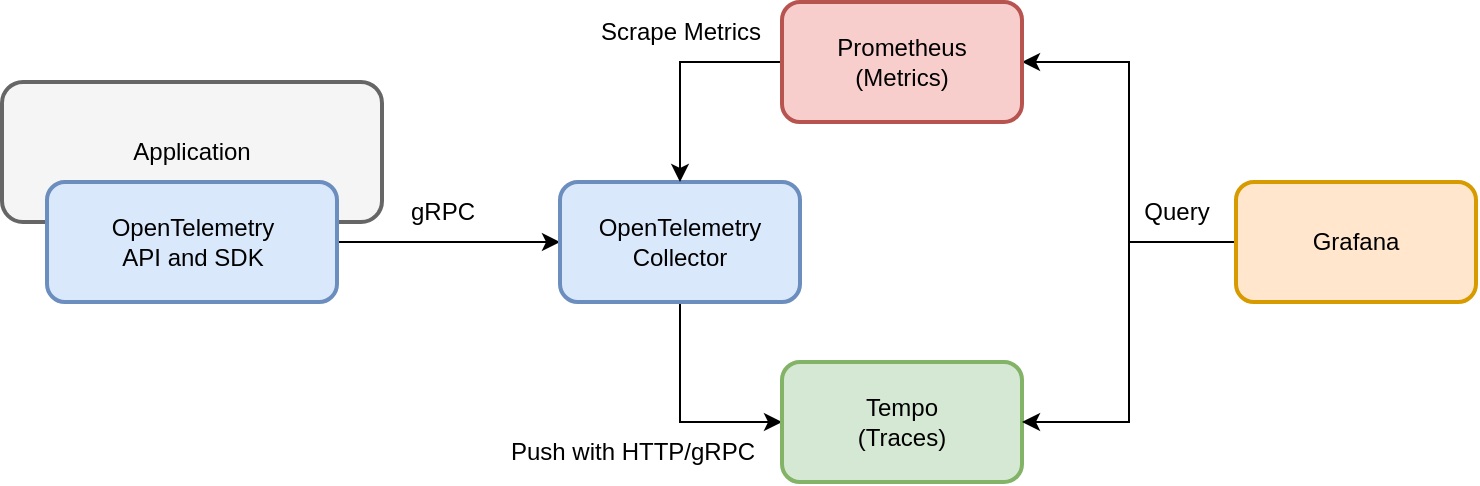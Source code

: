 <mxfile>
    <diagram id="PSwkkRA805_FCD7kwvl0" name="Page-1">
        <mxGraphModel dx="1032" dy="827" grid="1" gridSize="10" guides="1" tooltips="1" connect="1" arrows="1" fold="1" page="1" pageScale="1" pageWidth="827" pageHeight="1169" background="#ffffff" math="0" shadow="0">
            <root>
                <mxCell id="0"/>
                <mxCell id="1" parent="0"/>
                <mxCell id="wMrmKSV0DdAB6P1zYzrE-1" value="Application" style="rounded=1;whiteSpace=wrap;html=1;strokeWidth=2;fillColor=#f5f5f5;fontColor=#000000;strokeColor=#666666;" parent="1" vertex="1">
                    <mxGeometry x="40" y="170" width="190" height="70" as="geometry"/>
                </mxCell>
                <mxCell id="4" style="edgeStyle=none;html=1;exitX=1;exitY=0.5;exitDx=0;exitDy=0;fontColor=#000000;strokeColor=#000000;" parent="1" source="wMrmKSV0DdAB6P1zYzrE-3" target="wMrmKSV0DdAB6P1zYzrE-4" edge="1">
                    <mxGeometry relative="1" as="geometry"/>
                </mxCell>
                <mxCell id="wMrmKSV0DdAB6P1zYzrE-3" value="OpenTelemetry&lt;br&gt;API and SDK" style="rounded=1;whiteSpace=wrap;html=1;strokeWidth=2;fillColor=#dae8fc;strokeColor=#6c8ebf;fontColor=#000000;" parent="1" vertex="1">
                    <mxGeometry x="62.5" y="220" width="145" height="60" as="geometry"/>
                </mxCell>
                <mxCell id="13" style="edgeStyle=orthogonalEdgeStyle;html=1;exitX=0.5;exitY=1;exitDx=0;exitDy=0;entryX=0;entryY=0.5;entryDx=0;entryDy=0;rounded=0;fontColor=#000000;strokeColor=#000000;" parent="1" source="wMrmKSV0DdAB6P1zYzrE-4" target="wMrmKSV0DdAB6P1zYzrE-5" edge="1">
                    <mxGeometry relative="1" as="geometry"/>
                </mxCell>
                <mxCell id="wMrmKSV0DdAB6P1zYzrE-4" value="OpenTelemetry Collector" style="rounded=1;whiteSpace=wrap;html=1;strokeWidth=2;fillColor=#dae8fc;strokeColor=#6c8ebf;fontColor=#000000;" parent="1" vertex="1">
                    <mxGeometry x="319" y="220" width="120" height="60" as="geometry"/>
                </mxCell>
                <mxCell id="wMrmKSV0DdAB6P1zYzrE-5" value="Tempo&lt;br&gt;(Traces)" style="rounded=1;whiteSpace=wrap;html=1;strokeWidth=2;fillColor=#d5e8d4;strokeColor=#82b366;fontColor=#000000;" parent="1" vertex="1">
                    <mxGeometry x="430" y="310" width="120" height="60" as="geometry"/>
                </mxCell>
                <mxCell id="7" style="edgeStyle=orthogonalEdgeStyle;html=1;exitX=0;exitY=0.5;exitDx=0;exitDy=0;entryX=1;entryY=0.5;entryDx=0;entryDy=0;rounded=0;fontColor=#000000;strokeColor=#000000;" parent="1" source="wMrmKSV0DdAB6P1zYzrE-9" target="6" edge="1">
                    <mxGeometry relative="1" as="geometry"/>
                </mxCell>
                <mxCell id="8" style="edgeStyle=orthogonalEdgeStyle;html=1;exitX=0;exitY=0.5;exitDx=0;exitDy=0;entryX=1;entryY=0.5;entryDx=0;entryDy=0;rounded=0;fontColor=#000000;strokeColor=#000000;" parent="1" source="wMrmKSV0DdAB6P1zYzrE-9" target="wMrmKSV0DdAB6P1zYzrE-5" edge="1">
                    <mxGeometry relative="1" as="geometry">
                        <mxPoint x="670" y="350" as="targetPoint"/>
                    </mxGeometry>
                </mxCell>
                <mxCell id="wMrmKSV0DdAB6P1zYzrE-9" value="Grafana" style="rounded=1;whiteSpace=wrap;html=1;strokeWidth=2;fillColor=#ffe6cc;strokeColor=#d79b00;fontColor=#000000;" parent="1" vertex="1">
                    <mxGeometry x="657" y="220" width="120" height="60" as="geometry"/>
                </mxCell>
                <mxCell id="wMrmKSV0DdAB6P1zYzrE-16" value="gRPC" style="text;html=1;resizable=0;autosize=1;align=center;verticalAlign=middle;points=[];fillColor=none;strokeColor=none;rounded=0;fontColor=#000000;" parent="1" vertex="1">
                    <mxGeometry x="230" y="220" width="60" height="30" as="geometry"/>
                </mxCell>
                <mxCell id="wMrmKSV0DdAB6P1zYzrE-18" value="Push with HTTP/gRPC" style="text;html=1;resizable=0;autosize=1;align=center;verticalAlign=middle;points=[];fillColor=none;strokeColor=none;rounded=0;fontColor=#000000;" parent="1" vertex="1">
                    <mxGeometry x="280" y="340" width="150" height="30" as="geometry"/>
                </mxCell>
                <mxCell id="11" style="edgeStyle=orthogonalEdgeStyle;html=1;exitX=0;exitY=0.5;exitDx=0;exitDy=0;entryX=0.5;entryY=0;entryDx=0;entryDy=0;jumpStyle=none;rounded=0;fontColor=#000000;strokeColor=#000000;" parent="1" source="6" target="wMrmKSV0DdAB6P1zYzrE-4" edge="1">
                    <mxGeometry relative="1" as="geometry"/>
                </mxCell>
                <mxCell id="6" value="Prometheus&lt;br&gt;(Metrics)" style="rounded=1;whiteSpace=wrap;html=1;strokeWidth=2;fillColor=#f8cecc;strokeColor=#b85450;fontColor=#000000;" parent="1" vertex="1">
                    <mxGeometry x="430" y="130" width="120" height="60" as="geometry"/>
                </mxCell>
                <mxCell id="14" value="Scrape Metrics" style="text;html=1;resizable=0;autosize=1;align=center;verticalAlign=middle;points=[];fillColor=none;strokeColor=none;rounded=0;fontColor=#000000;" parent="1" vertex="1">
                    <mxGeometry x="329" y="130" width="100" height="30" as="geometry"/>
                </mxCell>
                <mxCell id="15" value="Query" style="text;html=1;resizable=0;autosize=1;align=center;verticalAlign=middle;points=[];fillColor=none;strokeColor=none;rounded=0;fontColor=#000000;" parent="1" vertex="1">
                    <mxGeometry x="597" y="220" width="60" height="30" as="geometry"/>
                </mxCell>
            </root>
        </mxGraphModel>
    </diagram>
</mxfile>
